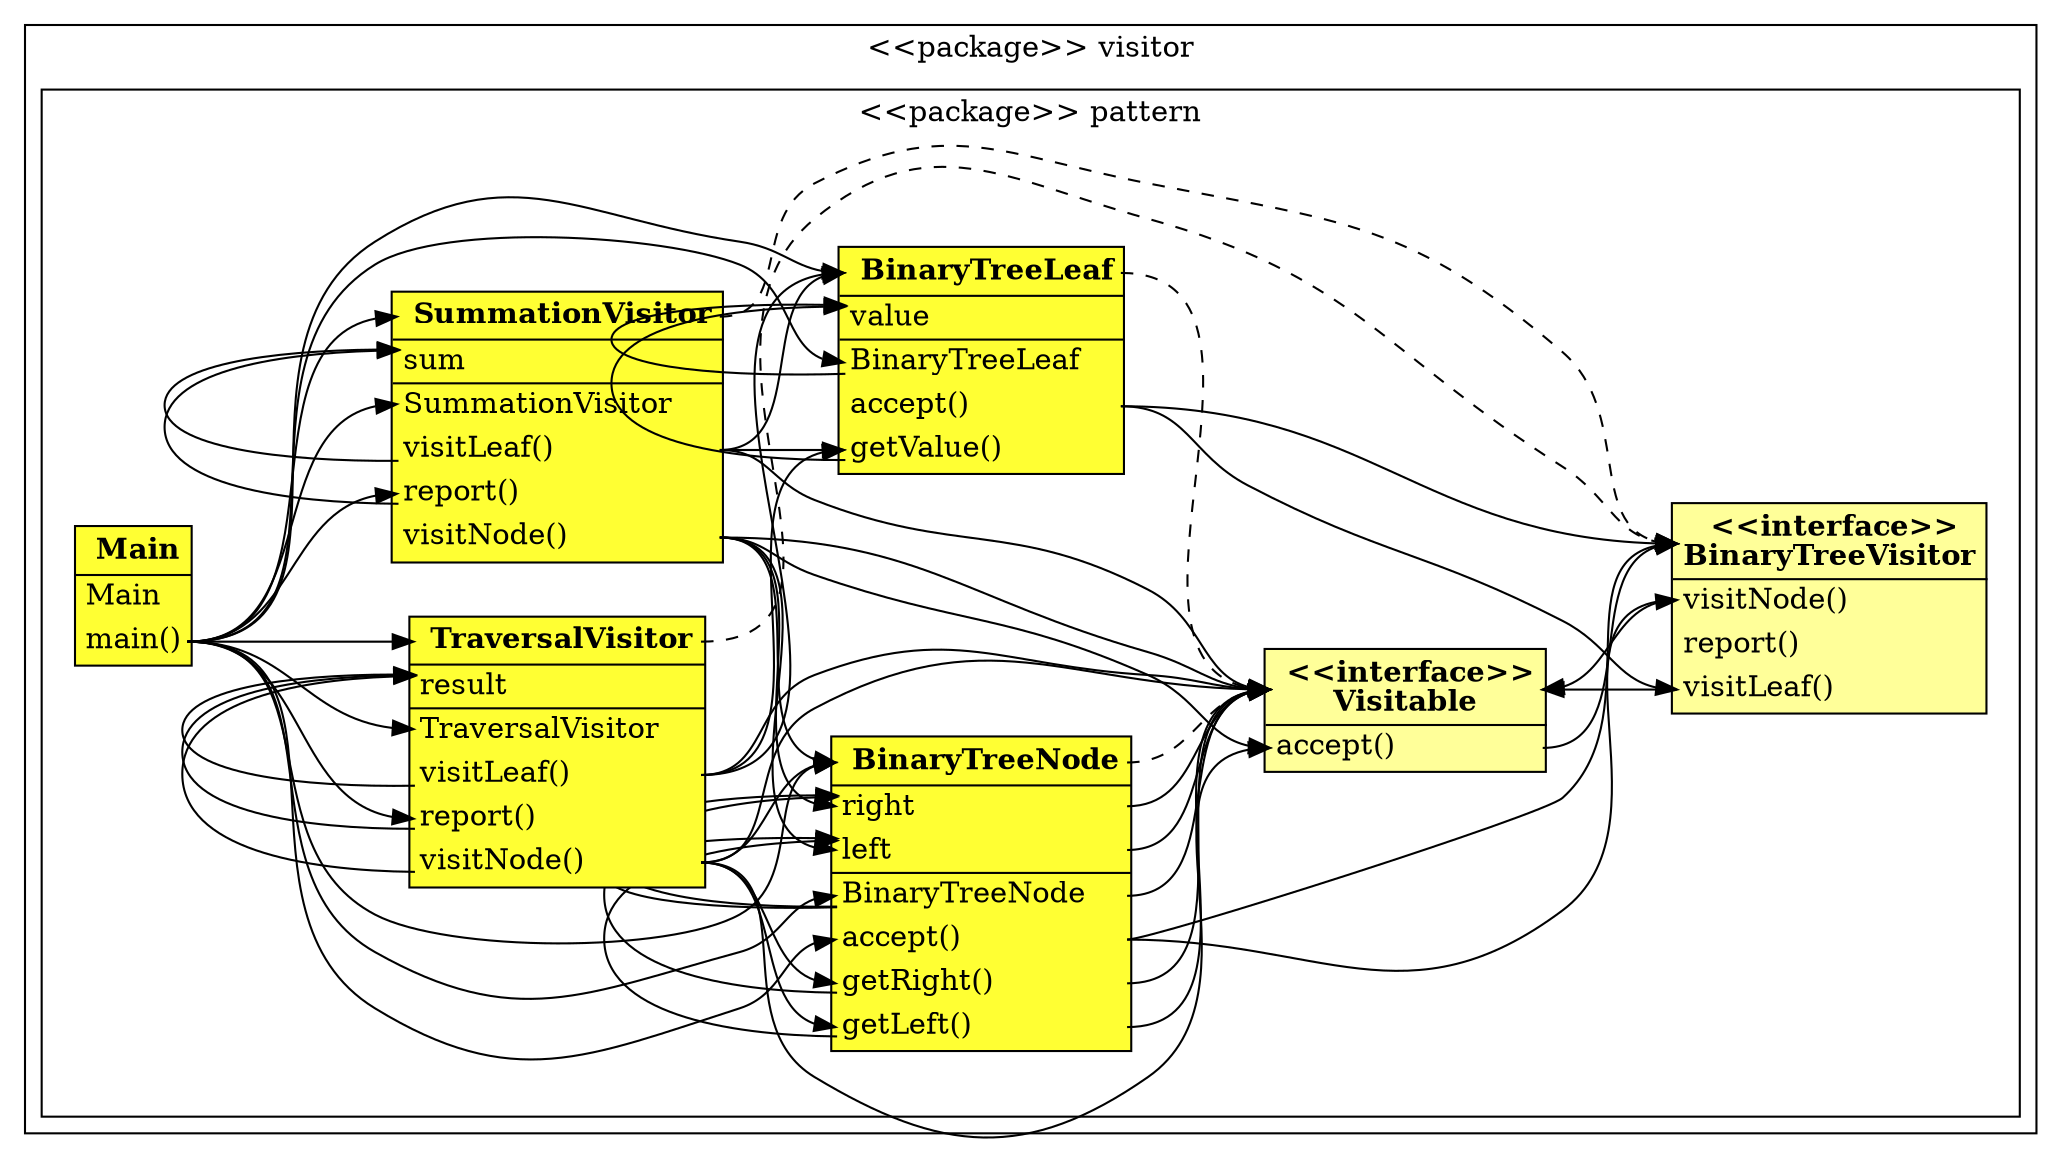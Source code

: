 digraph G {
rankdir=LR;
ranksep=equally;
compound=true;
subgraph cluster0 {
label= <<FONT COLOR="black">&lt;&lt;package&gt;&gt; visitor</FONT>>
subgraph cluster1 {
label= <<FONT COLOR="black">&lt;&lt;package&gt;&gt; pattern</FONT>>
2 [ label = <<TABLE BGCOLOR="#FFFF99"> <TR> <TD PORT="2" BORDER="0"> <FONT COLOR="black"><B>&lt;&lt;interface&gt;&gt;<BR/>Visitable</B></FONT></TD></TR>
<HR/><TR><TD PORT="14" ALIGN="LEFT" BORDER="0"><FONT COLOR="black">accept()</FONT></TD></TR>
</TABLE>>, shape = "none" ];
21 [ label = <<TABLE BGCOLOR="#FFFF33"> <TR> <TD PORT="21" BORDER="0"> <FONT COLOR="black"><B>BinaryTreeNode</B></FONT></TD></TR>
<HR/><TR><TD PORT="9" ALIGN="LEFT" BORDER="0"><FONT COLOR="black">right</FONT></TD></TR>
<TR><TD PORT="3" ALIGN="LEFT" BORDER="0"><FONT COLOR="black">left</FONT></TD></TR>
<HR/><TR><TD PORT="7" ALIGN="LEFT" BORDER="0"><FONT COLOR="black">BinaryTreeNode</FONT></TD></TR>
<TR><TD PORT="22" ALIGN="LEFT" BORDER="0"><FONT COLOR="black">accept()</FONT></TD></TR>
<TR><TD PORT="5" ALIGN="LEFT" BORDER="0"><FONT COLOR="black">getRight()</FONT></TD></TR>
<TR><TD PORT="12" ALIGN="LEFT" BORDER="0"><FONT COLOR="black">getLeft()</FONT></TD></TR>
</TABLE>>, shape = "none" ];
33 [ label = <<TABLE BGCOLOR="#FFFF33"> <TR> <TD PORT="33" BORDER="0"> <FONT COLOR="black"><B>Main</B></FONT></TD></TR>
<HR/><TR><TD PORT="34" ALIGN="LEFT" BORDER="0"><FONT COLOR="black">Main</FONT></TD></TR>
<TR><TD PORT="16" ALIGN="LEFT" BORDER="0"><FONT COLOR="black">main()</FONT></TD></TR>
</TABLE>>, shape = "none" ];
29 [ label = <<TABLE BGCOLOR="#FFFF33"> <TR> <TD PORT="29" BORDER="0"> <FONT COLOR="black"><B>TraversalVisitor</B></FONT></TD></TR>
<HR/><TR><TD PORT="30" ALIGN="LEFT" BORDER="0"><FONT COLOR="black">result</FONT></TD></TR>
<HR/><TR><TD PORT="32" ALIGN="LEFT" BORDER="0"><FONT COLOR="black">TraversalVisitor</FONT></TD></TR>
<TR><TD PORT="10" ALIGN="LEFT" BORDER="0"><FONT COLOR="black">visitLeaf()</FONT></TD></TR>
<TR><TD PORT="31" ALIGN="LEFT" BORDER="0"><FONT COLOR="black">report()</FONT></TD></TR>
<TR><TD PORT="6" ALIGN="LEFT" BORDER="0"><FONT COLOR="black">visitNode()</FONT></TD></TR>
</TABLE>>, shape = "none" ];
23 [ label = <<TABLE BGCOLOR="#FFFF99"> <TR> <TD PORT="23" BORDER="0"> <FONT COLOR="black"><B>&lt;&lt;interface&gt;&gt;<BR/>BinaryTreeVisitor</B></FONT></TD></TR>
<HR/><TR><TD PORT="8" ALIGN="LEFT" BORDER="0"><FONT COLOR="black">visitNode()</FONT></TD></TR>
<TR><TD PORT="24" ALIGN="LEFT" BORDER="0"><FONT COLOR="black">report()</FONT></TD></TR>
<TR><TD PORT="13" ALIGN="LEFT" BORDER="0"><FONT COLOR="black">visitLeaf()</FONT></TD></TR>
</TABLE>>, shape = "none" ];
15 [ label = <<TABLE BGCOLOR="#FFFF33"> <TR> <TD PORT="15" BORDER="0"> <FONT COLOR="black"><B>BinaryTreeLeaf</B></FONT></TD></TR>
<HR/><TR><TD PORT="17" ALIGN="LEFT" BORDER="0"><FONT COLOR="black">value</FONT></TD></TR>
<HR/><TR><TD PORT="18" ALIGN="LEFT" BORDER="0"><FONT COLOR="black">BinaryTreeLeaf</FONT></TD></TR>
<TR><TD PORT="20" ALIGN="LEFT" BORDER="0"><FONT COLOR="black">accept()</FONT></TD></TR>
<TR><TD PORT="19" ALIGN="LEFT" BORDER="0"><FONT COLOR="black">getValue()</FONT></TD></TR>
</TABLE>>, shape = "none" ];
25 [ label = <<TABLE BGCOLOR="#FFFF33"> <TR> <TD PORT="25" BORDER="0"> <FONT COLOR="black"><B>SummationVisitor</B></FONT></TD></TR>
<HR/><TR><TD PORT="26" ALIGN="LEFT" BORDER="0"><FONT COLOR="black">sum</FONT></TD></TR>
<HR/><TR><TD PORT="28" ALIGN="LEFT" BORDER="0"><FONT COLOR="black">SummationVisitor</FONT></TD></TR>
<TR><TD PORT="11" ALIGN="LEFT" BORDER="0"><FONT COLOR="black">visitLeaf()</FONT></TD></TR>
<TR><TD PORT="27" ALIGN="LEFT" BORDER="0"><FONT COLOR="black">report()</FONT></TD></TR>
<TR><TD PORT="4" ALIGN="LEFT" BORDER="0"><FONT COLOR="black">visitNode()</FONT></TD></TR>
</TABLE>>, shape = "none" ];
}
}
2:14 -> 23:23 [style = solid, color = black, penwidth = 1, arrowhead = normal ];
21:3 -> 2:2 [style = solid, color = black, penwidth = 1, arrowhead = normal ];
21:12 -> 21:3 [style = solid, color = black, penwidth = 1, arrowhead = normal ];
21:12 -> 2:2 [style = solid, color = black, penwidth = 1, arrowhead = normal ];
21:5 -> 2:2 [style = solid, color = black, penwidth = 1, arrowhead = normal ];
21:5 -> 21:9 [style = solid, color = black, penwidth = 1, arrowhead = normal ];
21:9 -> 2:2 [style = solid, color = black, penwidth = 1, arrowhead = normal ];
21:7 -> 21:3 [style = solid, color = black, penwidth = 1, arrowhead = normal ];
21:7 -> 2:2 [style = solid, color = black, penwidth = 1, arrowhead = normal ];
21:7 -> 21:9 [style = solid, color = black, penwidth = 1, arrowhead = normal ];
21:22 -> 23:23 [style = solid, color = black, penwidth = 1, arrowhead = normal ];
21:22 -> 23:8 [style = solid, color = black, penwidth = 1, arrowhead = normal ];
21:21 -> 2:2 [style = dashed, color = black, penwidth = 1, arrowhead = empty ];
//21:21 -> 2:2 [style = solid, color = black, penwidth = 1, arrowhead = normal ];
33:16 -> 29:32 [style = solid, color = black, penwidth = 1, arrowhead = normal ];
33:16 -> 25:28 [style = solid, color = black, penwidth = 1, arrowhead = normal ];
33:16 -> 25:27 [style = solid, color = black, penwidth = 1, arrowhead = normal ];
33:16 -> 21:21 [style = solid, color = black, penwidth = 1, arrowhead = normal ];
33:16 -> 29:29 [style = solid, color = black, penwidth = 1, arrowhead = normal ];
33:16 -> 15:18 [style = solid, color = black, penwidth = 1, arrowhead = normal ];
33:16 -> 29:31 [style = solid, color = black, penwidth = 1, arrowhead = normal ];
33:16 -> 15:15 [style = solid, color = black, penwidth = 1, arrowhead = normal ];
33:16 -> 25:25 [style = solid, color = black, penwidth = 1, arrowhead = normal ];
33:16 -> 21:7 [style = solid, color = black, penwidth = 1, arrowhead = normal ];
33:16 -> 21:22 [style = solid, color = black, penwidth = 1, arrowhead = normal ];
29:6 -> 2:14 [style = solid, color = black, penwidth = 1, arrowhead = normal ];
29:6 -> 2:2 [style = solid, color = black, penwidth = 1, arrowhead = normal ];
29:6 -> 21:12 [style = solid, color = black, penwidth = 1, arrowhead = normal ];
29:6 -> 21:5 [style = solid, color = black, penwidth = 1, arrowhead = normal ];
29:6 -> 21:21 [style = solid, color = black, penwidth = 1, arrowhead = normal ];
29:6 -> 29:30 [style = solid, color = black, penwidth = 1, arrowhead = normal ];
29:31 -> 29:30 [style = solid, color = black, penwidth = 1, arrowhead = normal ];
29:10 -> 15:19 [style = solid, color = black, penwidth = 1, arrowhead = normal ];
29:10 -> 2:2 [style = solid, color = black, penwidth = 1, arrowhead = normal ];
29:10 -> 29:30 [style = solid, color = black, penwidth = 1, arrowhead = normal ];
29:10 -> 15:15 [style = solid, color = black, penwidth = 1, arrowhead = normal ];
29:29 -> 23:23 [style = dashed, color = black, penwidth = 1, arrowhead = empty ];
//29:29 -> 23:23 [style = solid, color = black, penwidth = 1, arrowhead = normal ];
23:13 -> 2:2 [style = solid, color = black, penwidth = 1, arrowhead = normal ];
23:8 -> 2:2 [style = solid, color = black, penwidth = 1, arrowhead = normal ];
15:19 -> 15:17 [style = solid, color = black, penwidth = 1, arrowhead = normal ];
15:20 -> 23:13 [style = solid, color = black, penwidth = 1, arrowhead = normal ];
15:20 -> 23:23 [style = solid, color = black, penwidth = 1, arrowhead = normal ];
15:18 -> 15:17 [style = solid, color = black, penwidth = 1, arrowhead = normal ];
15:15 -> 2:2 [style = dashed, color = black, penwidth = 1, arrowhead = empty ];
//15:15 -> 2:2 [style = solid, color = black, penwidth = 1, arrowhead = normal ];
25:4 -> 21:3 [style = solid, color = black, penwidth = 1, arrowhead = normal ];
25:4 -> 2:14 [style = solid, color = black, penwidth = 1, arrowhead = normal ];
25:4 -> 2:2 [style = solid, color = black, penwidth = 1, arrowhead = normal ];
25:4 -> 21:21 [style = solid, color = black, penwidth = 1, arrowhead = normal ];
25:4 -> 21:9 [style = solid, color = black, penwidth = 1, arrowhead = normal ];
25:27 -> 25:26 [style = solid, color = black, penwidth = 1, arrowhead = normal ];
25:11 -> 15:19 [style = solid, color = black, penwidth = 1, arrowhead = normal ];
25:11 -> 2:2 [style = solid, color = black, penwidth = 1, arrowhead = normal ];
25:11 -> 25:26 [style = solid, color = black, penwidth = 1, arrowhead = normal ];
25:11 -> 15:15 [style = solid, color = black, penwidth = 1, arrowhead = normal ];
25:25 -> 23:23 [style = dashed, color = black, penwidth = 1, arrowhead = empty ];
//25:25 -> 23:23 [style = solid, color = black, penwidth = 1, arrowhead = normal ];
}

